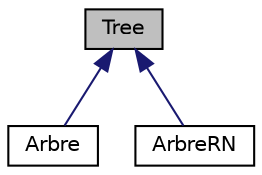 digraph "Tree"
{
 // LATEX_PDF_SIZE
  edge [fontname="Helvetica",fontsize="10",labelfontname="Helvetica",labelfontsize="10"];
  node [fontname="Helvetica",fontsize="10",shape=record];
  Node1 [label="Tree",height=0.2,width=0.4,color="black", fillcolor="grey75", style="filled", fontcolor="black",tooltip=" "];
  Node1 -> Node2 [dir="back",color="midnightblue",fontsize="10",style="solid"];
  Node2 [label="Arbre",height=0.2,width=0.4,color="black", fillcolor="white", style="filled",URL="$classArbre.html",tooltip=" "];
  Node1 -> Node3 [dir="back",color="midnightblue",fontsize="10",style="solid"];
  Node3 [label="ArbreRN",height=0.2,width=0.4,color="black", fillcolor="white", style="filled",URL="$classArbreRN.html",tooltip=" "];
}
